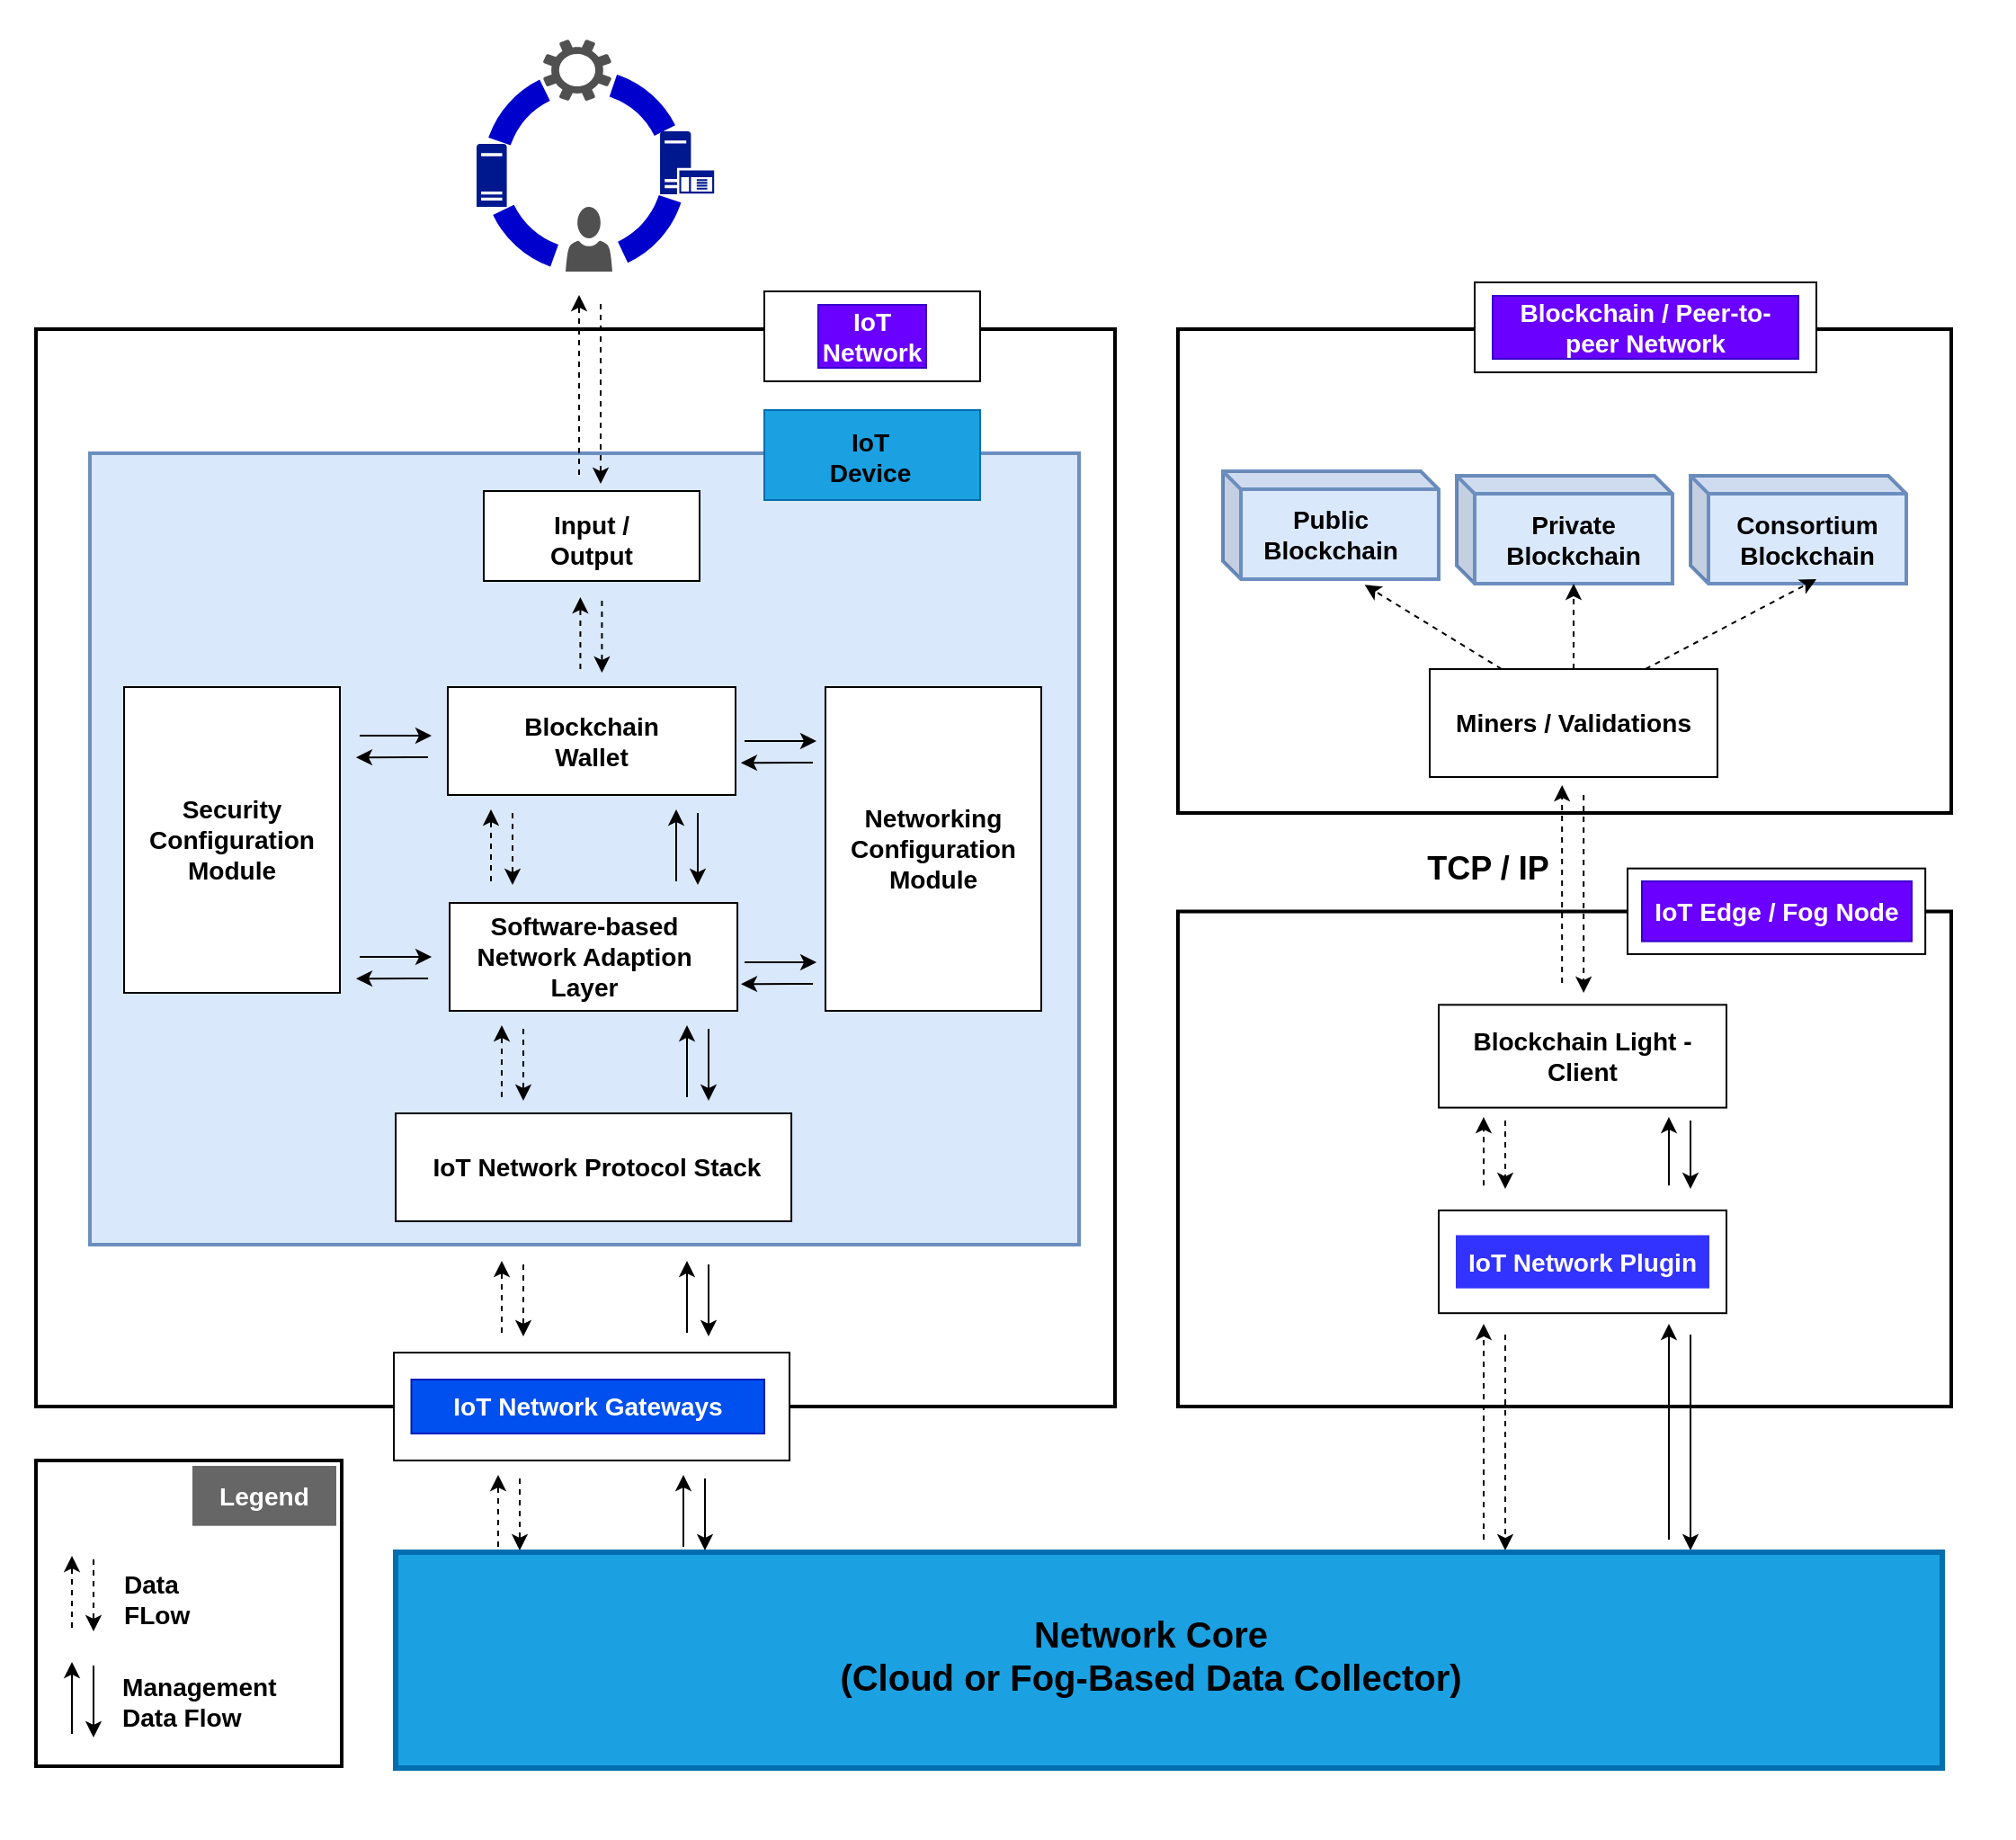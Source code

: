 <mxfile version="20.0.1" type="github">
  <diagram id="4VYpVU3-4gpPbceVQIBC" name="Page-1">
    <mxGraphModel dx="4755" dy="3535" grid="1" gridSize="10" guides="1" tooltips="1" connect="1" arrows="1" fold="1" page="1" pageScale="1" pageWidth="850" pageHeight="1100" math="0" shadow="0">
      <root>
        <mxCell id="0" />
        <mxCell id="1" parent="0" />
        <mxCell id="O3NUb-dqWyeAakTH3w4m-307" value="" style="group;fontColor=none;noLabel=1;" vertex="1" connectable="0" parent="1">
          <mxGeometry x="30" y="-360" width="1100" height="1000" as="geometry" />
        </mxCell>
        <mxCell id="O3NUb-dqWyeAakTH3w4m-309" value="" style="rounded=0;whiteSpace=wrap;html=1;labelBorderColor=none;strokeColor=none;strokeWidth=2;fillColor=default;fontColor=default;" vertex="1" parent="O3NUb-dqWyeAakTH3w4m-307">
          <mxGeometry x="-20" y="-22" width="1120" height="1022" as="geometry" />
        </mxCell>
        <mxCell id="O3NUb-dqWyeAakTH3w4m-151" value="" style="rounded=0;whiteSpace=wrap;html=1;labelBorderColor=none;strokeColor=#000000;strokeWidth=2;fillColor=default;" vertex="1" parent="O3NUb-dqWyeAakTH3w4m-307">
          <mxGeometry x="635" y="161" width="430" height="269" as="geometry" />
        </mxCell>
        <mxCell id="O3NUb-dqWyeAakTH3w4m-177" value="" style="group;fontColor=#0000FF;" vertex="1" connectable="0" parent="O3NUb-dqWyeAakTH3w4m-307">
          <mxGeometry x="635" y="460" width="430" height="380" as="geometry" />
        </mxCell>
        <mxCell id="O3NUb-dqWyeAakTH3w4m-178" value="" style="rounded=0;whiteSpace=wrap;html=1;labelBorderColor=none;strokeColor=#000000;strokeWidth=2;fillColor=default;" vertex="1" parent="O3NUb-dqWyeAakTH3w4m-177">
          <mxGeometry y="24.762" width="430" height="275.238" as="geometry" />
        </mxCell>
        <mxCell id="O3NUb-dqWyeAakTH3w4m-180" value="" style="rounded=0;whiteSpace=wrap;html=1;fillColor=default;strokeColor=#000000;fontColor=#ffffff;" vertex="1" parent="O3NUb-dqWyeAakTH3w4m-177">
          <mxGeometry x="250" y="0.838" width="165.58" height="47.619" as="geometry" />
        </mxCell>
        <mxCell id="O3NUb-dqWyeAakTH3w4m-181" value="&lt;h3&gt;IoT Edge / Fog Node&lt;/h3&gt;" style="text;html=1;strokeColor=#3700CC;fillColor=#6a00ff;align=center;verticalAlign=middle;whiteSpace=wrap;rounded=0;fontColor=#ffffff;" vertex="1" parent="O3NUb-dqWyeAakTH3w4m-177">
          <mxGeometry x="258" y="7.981" width="150" height="33.333" as="geometry" />
        </mxCell>
        <mxCell id="O3NUb-dqWyeAakTH3w4m-195" value="" style="group" vertex="1" connectable="0" parent="O3NUb-dqWyeAakTH3w4m-177">
          <mxGeometry x="145" y="76.667" width="160" height="57.143" as="geometry" />
        </mxCell>
        <mxCell id="O3NUb-dqWyeAakTH3w4m-196" value="" style="rounded=0;whiteSpace=wrap;html=1;" vertex="1" parent="O3NUb-dqWyeAakTH3w4m-195">
          <mxGeometry width="160" height="57.143" as="geometry" />
        </mxCell>
        <mxCell id="O3NUb-dqWyeAakTH3w4m-197" value="&lt;h3&gt;Blockchain Light - Client&lt;/h3&gt;" style="text;html=1;strokeColor=none;fillColor=none;align=center;verticalAlign=middle;whiteSpace=wrap;rounded=0;" vertex="1" parent="O3NUb-dqWyeAakTH3w4m-195">
          <mxGeometry x="10" y="14.286" width="140" height="28.571" as="geometry" />
        </mxCell>
        <mxCell id="O3NUb-dqWyeAakTH3w4m-204" value="" style="group" vertex="1" connectable="0" parent="O3NUb-dqWyeAakTH3w4m-177">
          <mxGeometry x="170" y="140.952" width="115" height="38.095" as="geometry" />
        </mxCell>
        <mxCell id="O3NUb-dqWyeAakTH3w4m-205" value="" style="group;rotation=90;" vertex="1" connectable="0" parent="O3NUb-dqWyeAakTH3w4m-204">
          <mxGeometry x="89" y="13.333" width="40" height="11.429" as="geometry" />
        </mxCell>
        <mxCell id="O3NUb-dqWyeAakTH3w4m-206" value="" style="endArrow=classic;html=1;rounded=0;" edge="1" parent="O3NUb-dqWyeAakTH3w4m-205">
          <mxGeometry width="50" height="50" relative="1" as="geometry">
            <mxPoint x="26" y="-13.333" as="sourcePoint" />
            <mxPoint x="26" y="24.762" as="targetPoint" />
          </mxGeometry>
        </mxCell>
        <mxCell id="O3NUb-dqWyeAakTH3w4m-207" value="" style="endArrow=classic;html=1;rounded=0;entryX=0.833;entryY=0.188;entryDx=0;entryDy=0;entryPerimeter=0;" edge="1" parent="O3NUb-dqWyeAakTH3w4m-205">
          <mxGeometry width="50" height="50" relative="1" as="geometry">
            <mxPoint x="14" y="22.857" as="sourcePoint" />
            <mxPoint x="14" y="-15.238" as="targetPoint" />
            <Array as="points">
              <mxPoint x="14" y="13.333" />
            </Array>
          </mxGeometry>
        </mxCell>
        <mxCell id="O3NUb-dqWyeAakTH3w4m-208" value="" style="endArrow=classic;html=1;rounded=0;dashed=1;" edge="1" parent="O3NUb-dqWyeAakTH3w4m-204">
          <mxGeometry width="50" height="50" relative="1" as="geometry">
            <mxPoint x="12.0" as="sourcePoint" />
            <mxPoint x="12.0" y="38.095" as="targetPoint" />
          </mxGeometry>
        </mxCell>
        <mxCell id="O3NUb-dqWyeAakTH3w4m-209" value="" style="endArrow=classic;html=1;rounded=0;entryX=0.833;entryY=0.188;entryDx=0;entryDy=0;entryPerimeter=0;dashed=1;" edge="1" parent="O3NUb-dqWyeAakTH3w4m-204">
          <mxGeometry width="50" height="50" relative="1" as="geometry">
            <mxPoint x="5.684e-14" y="36.19" as="sourcePoint" />
            <mxPoint x="5.684e-14" y="-1.905" as="targetPoint" />
            <Array as="points">
              <mxPoint y="26.667" />
            </Array>
          </mxGeometry>
        </mxCell>
        <mxCell id="O3NUb-dqWyeAakTH3w4m-189" value="" style="group;fillColor=default;" vertex="1" connectable="0" parent="O3NUb-dqWyeAakTH3w4m-177">
          <mxGeometry x="145" y="190.952" width="160" height="57.143" as="geometry" />
        </mxCell>
        <mxCell id="O3NUb-dqWyeAakTH3w4m-190" value="" style="rounded=0;whiteSpace=wrap;html=1;" vertex="1" parent="O3NUb-dqWyeAakTH3w4m-189">
          <mxGeometry width="160" height="57.143" as="geometry" />
        </mxCell>
        <mxCell id="O3NUb-dqWyeAakTH3w4m-191" value="&lt;h3&gt;&lt;font color=&quot;#ffffff&quot;&gt;IoT Network Plugin&lt;/font&gt;&lt;/h3&gt;" style="text;html=1;strokeColor=#3333FF;fillColor=#3333FF;align=center;verticalAlign=middle;whiteSpace=wrap;rounded=0;" vertex="1" parent="O3NUb-dqWyeAakTH3w4m-189">
          <mxGeometry x="10" y="14.286" width="140" height="28.571" as="geometry" />
        </mxCell>
        <mxCell id="O3NUb-dqWyeAakTH3w4m-233" value="" style="group" vertex="1" connectable="0" parent="O3NUb-dqWyeAakTH3w4m-177">
          <mxGeometry x="170" y="260" width="115" height="120" as="geometry" />
        </mxCell>
        <mxCell id="O3NUb-dqWyeAakTH3w4m-234" value="" style="group;rotation=90;" vertex="1" connectable="0" parent="O3NUb-dqWyeAakTH3w4m-233">
          <mxGeometry x="89" y="42" width="40" height="36" as="geometry" />
        </mxCell>
        <mxCell id="O3NUb-dqWyeAakTH3w4m-235" value="" style="endArrow=classic;html=1;rounded=0;" edge="1" parent="O3NUb-dqWyeAakTH3w4m-234">
          <mxGeometry width="50" height="50" relative="1" as="geometry">
            <mxPoint x="26" y="-42" as="sourcePoint" />
            <mxPoint x="26" y="78" as="targetPoint" />
          </mxGeometry>
        </mxCell>
        <mxCell id="O3NUb-dqWyeAakTH3w4m-236" value="" style="endArrow=classic;html=1;rounded=0;entryX=0.833;entryY=0.188;entryDx=0;entryDy=0;entryPerimeter=0;" edge="1" parent="O3NUb-dqWyeAakTH3w4m-234">
          <mxGeometry width="50" height="50" relative="1" as="geometry">
            <mxPoint x="14" y="72" as="sourcePoint" />
            <mxPoint x="14" y="-48" as="targetPoint" />
            <Array as="points">
              <mxPoint x="14" y="42" />
            </Array>
          </mxGeometry>
        </mxCell>
        <mxCell id="O3NUb-dqWyeAakTH3w4m-237" value="" style="endArrow=classic;html=1;rounded=0;dashed=1;" edge="1" parent="O3NUb-dqWyeAakTH3w4m-233">
          <mxGeometry width="50" height="50" relative="1" as="geometry">
            <mxPoint x="12.0" as="sourcePoint" />
            <mxPoint x="12.0" y="120" as="targetPoint" />
          </mxGeometry>
        </mxCell>
        <mxCell id="O3NUb-dqWyeAakTH3w4m-238" value="" style="endArrow=classic;html=1;rounded=0;entryX=0.833;entryY=0.188;entryDx=0;entryDy=0;entryPerimeter=0;dashed=1;" edge="1" parent="O3NUb-dqWyeAakTH3w4m-233">
          <mxGeometry width="50" height="50" relative="1" as="geometry">
            <mxPoint x="5.684e-14" y="114" as="sourcePoint" />
            <mxPoint x="5.684e-14" y="-6" as="targetPoint" />
            <Array as="points">
              <mxPoint y="84" />
            </Array>
          </mxGeometry>
        </mxCell>
        <mxCell id="O3NUb-dqWyeAakTH3w4m-148" value="" style="rounded=0;whiteSpace=wrap;html=1;labelBorderColor=none;strokeColor=#000000;strokeWidth=2;fillColor=default;" vertex="1" parent="O3NUb-dqWyeAakTH3w4m-307">
          <mxGeometry y="161" width="600" height="599" as="geometry" />
        </mxCell>
        <mxCell id="O3NUb-dqWyeAakTH3w4m-149" value="" style="rounded=0;whiteSpace=wrap;html=1;labelBorderColor=none;strokeColor=#6c8ebf;strokeWidth=2;fillColor=#dae8fc;" vertex="1" parent="O3NUb-dqWyeAakTH3w4m-307">
          <mxGeometry x="30" y="230" width="550" height="440" as="geometry" />
        </mxCell>
        <mxCell id="O3NUb-dqWyeAakTH3w4m-62" value="" style="rounded=0;whiteSpace=wrap;html=1;fillColor=#1ba1e2;strokeColor=#006EAF;fontColor=#ffffff;" vertex="1" parent="O3NUb-dqWyeAakTH3w4m-307">
          <mxGeometry x="405.0" y="206" width="120" height="50" as="geometry" />
        </mxCell>
        <mxCell id="O3NUb-dqWyeAakTH3w4m-60" value="" style="group" vertex="1" connectable="0" parent="O3NUb-dqWyeAakTH3w4m-307">
          <mxGeometry x="49" y="251" width="510" height="406" as="geometry" />
        </mxCell>
        <mxCell id="O3NUb-dqWyeAakTH3w4m-7" value="" style="group" vertex="1" connectable="0" parent="O3NUb-dqWyeAakTH3w4m-60">
          <mxGeometry x="180" y="109" width="160" height="60" as="geometry" />
        </mxCell>
        <mxCell id="O3NUb-dqWyeAakTH3w4m-4" value="" style="rounded=0;whiteSpace=wrap;html=1;" vertex="1" parent="O3NUb-dqWyeAakTH3w4m-7">
          <mxGeometry width="160" height="60" as="geometry" />
        </mxCell>
        <mxCell id="O3NUb-dqWyeAakTH3w4m-5" value="&lt;h3&gt;Blockchain Wallet&lt;/h3&gt;" style="text;html=1;strokeColor=none;fillColor=none;align=center;verticalAlign=middle;whiteSpace=wrap;rounded=0;" vertex="1" parent="O3NUb-dqWyeAakTH3w4m-7">
          <mxGeometry x="50" y="15" width="60" height="30" as="geometry" />
        </mxCell>
        <mxCell id="O3NUb-dqWyeAakTH3w4m-8" value="" style="group" vertex="1" connectable="0" parent="O3NUb-dqWyeAakTH3w4m-60">
          <mxGeometry x="181.04" y="229" width="160" height="60" as="geometry" />
        </mxCell>
        <mxCell id="O3NUb-dqWyeAakTH3w4m-9" value="" style="rounded=0;whiteSpace=wrap;html=1;" vertex="1" parent="O3NUb-dqWyeAakTH3w4m-8">
          <mxGeometry width="160" height="60" as="geometry" />
        </mxCell>
        <mxCell id="O3NUb-dqWyeAakTH3w4m-10" value="&lt;h3&gt;Software-based Network Adaption Layer&lt;/h3&gt;" style="text;html=1;strokeColor=none;fillColor=none;align=center;verticalAlign=middle;whiteSpace=wrap;rounded=0;" vertex="1" parent="O3NUb-dqWyeAakTH3w4m-8">
          <mxGeometry x="10" y="15" width="130" height="30" as="geometry" />
        </mxCell>
        <mxCell id="O3NUb-dqWyeAakTH3w4m-14" value="" style="group" vertex="1" connectable="0" parent="O3NUb-dqWyeAakTH3w4m-60">
          <mxGeometry x="131" y="136" width="40" height="12" as="geometry" />
        </mxCell>
        <mxCell id="O3NUb-dqWyeAakTH3w4m-12" value="" style="endArrow=classic;html=1;rounded=0;" edge="1" parent="O3NUb-dqWyeAakTH3w4m-14">
          <mxGeometry width="50" height="50" relative="1" as="geometry">
            <mxPoint as="sourcePoint" />
            <mxPoint x="40" as="targetPoint" />
          </mxGeometry>
        </mxCell>
        <mxCell id="O3NUb-dqWyeAakTH3w4m-13" value="" style="endArrow=classic;html=1;rounded=0;entryX=0.833;entryY=0.188;entryDx=0;entryDy=0;entryPerimeter=0;" edge="1" parent="O3NUb-dqWyeAakTH3w4m-14">
          <mxGeometry width="50" height="50" relative="1" as="geometry">
            <mxPoint x="38" y="12" as="sourcePoint" />
            <mxPoint x="-2.04" y="12.08" as="targetPoint" />
            <Array as="points">
              <mxPoint x="28" y="12" />
            </Array>
          </mxGeometry>
        </mxCell>
        <mxCell id="O3NUb-dqWyeAakTH3w4m-18" value="" style="group" vertex="1" connectable="0" parent="O3NUb-dqWyeAakTH3w4m-60">
          <mxGeometry x="131.04" y="259" width="40" height="12" as="geometry" />
        </mxCell>
        <mxCell id="O3NUb-dqWyeAakTH3w4m-19" value="" style="endArrow=classic;html=1;rounded=0;" edge="1" parent="O3NUb-dqWyeAakTH3w4m-18">
          <mxGeometry width="50" height="50" relative="1" as="geometry">
            <mxPoint as="sourcePoint" />
            <mxPoint x="40" as="targetPoint" />
          </mxGeometry>
        </mxCell>
        <mxCell id="O3NUb-dqWyeAakTH3w4m-20" value="" style="endArrow=classic;html=1;rounded=0;entryX=0.833;entryY=0.188;entryDx=0;entryDy=0;entryPerimeter=0;" edge="1" parent="O3NUb-dqWyeAakTH3w4m-18">
          <mxGeometry width="50" height="50" relative="1" as="geometry">
            <mxPoint x="38" y="12" as="sourcePoint" />
            <mxPoint x="-2.04" y="12.08" as="targetPoint" />
            <Array as="points">
              <mxPoint x="28" y="12" />
            </Array>
          </mxGeometry>
        </mxCell>
        <mxCell id="O3NUb-dqWyeAakTH3w4m-21" value="" style="group" vertex="1" connectable="0" parent="O3NUb-dqWyeAakTH3w4m-60">
          <mxGeometry y="109" width="120" height="170" as="geometry" />
        </mxCell>
        <mxCell id="O3NUb-dqWyeAakTH3w4m-1" value="" style="rounded=0;whiteSpace=wrap;html=1;" vertex="1" parent="O3NUb-dqWyeAakTH3w4m-21">
          <mxGeometry width="120" height="170" as="geometry" />
        </mxCell>
        <mxCell id="O3NUb-dqWyeAakTH3w4m-3" value="&lt;h3&gt;Security Configuration Module&lt;/h3&gt;" style="text;html=1;strokeColor=none;fillColor=none;align=center;verticalAlign=middle;whiteSpace=wrap;rounded=0;" vertex="1" parent="O3NUb-dqWyeAakTH3w4m-21">
          <mxGeometry x="30" y="69.062" width="60" height="31.875" as="geometry" />
        </mxCell>
        <mxCell id="O3NUb-dqWyeAakTH3w4m-22" value="" style="group" vertex="1" connectable="0" parent="O3NUb-dqWyeAakTH3w4m-60">
          <mxGeometry x="390" y="109" width="120" height="180" as="geometry" />
        </mxCell>
        <mxCell id="O3NUb-dqWyeAakTH3w4m-23" value="" style="rounded=0;whiteSpace=wrap;html=1;" vertex="1" parent="O3NUb-dqWyeAakTH3w4m-22">
          <mxGeometry width="120" height="180" as="geometry" />
        </mxCell>
        <mxCell id="O3NUb-dqWyeAakTH3w4m-24" value="&lt;h3&gt;Networking Configuration Module&lt;/h3&gt;" style="text;html=1;strokeColor=none;fillColor=none;align=center;verticalAlign=middle;whiteSpace=wrap;rounded=0;" vertex="1" parent="O3NUb-dqWyeAakTH3w4m-22">
          <mxGeometry x="30" y="73.125" width="60" height="33.75" as="geometry" />
        </mxCell>
        <mxCell id="O3NUb-dqWyeAakTH3w4m-25" value="" style="group" vertex="1" connectable="0" parent="O3NUb-dqWyeAakTH3w4m-60">
          <mxGeometry x="345" y="139" width="40" height="12" as="geometry" />
        </mxCell>
        <mxCell id="O3NUb-dqWyeAakTH3w4m-26" value="" style="endArrow=classic;html=1;rounded=0;" edge="1" parent="O3NUb-dqWyeAakTH3w4m-25">
          <mxGeometry width="50" height="50" relative="1" as="geometry">
            <mxPoint as="sourcePoint" />
            <mxPoint x="40" as="targetPoint" />
          </mxGeometry>
        </mxCell>
        <mxCell id="O3NUb-dqWyeAakTH3w4m-27" value="" style="endArrow=classic;html=1;rounded=0;entryX=0.833;entryY=0.188;entryDx=0;entryDy=0;entryPerimeter=0;" edge="1" parent="O3NUb-dqWyeAakTH3w4m-25">
          <mxGeometry width="50" height="50" relative="1" as="geometry">
            <mxPoint x="38" y="12" as="sourcePoint" />
            <mxPoint x="-2.04" y="12.08" as="targetPoint" />
            <Array as="points">
              <mxPoint x="28" y="12" />
            </Array>
          </mxGeometry>
        </mxCell>
        <mxCell id="O3NUb-dqWyeAakTH3w4m-28" value="" style="group" vertex="1" connectable="0" parent="O3NUb-dqWyeAakTH3w4m-60">
          <mxGeometry x="345.04" y="262" width="40" height="12" as="geometry" />
        </mxCell>
        <mxCell id="O3NUb-dqWyeAakTH3w4m-29" value="" style="endArrow=classic;html=1;rounded=0;" edge="1" parent="O3NUb-dqWyeAakTH3w4m-28">
          <mxGeometry width="50" height="50" relative="1" as="geometry">
            <mxPoint as="sourcePoint" />
            <mxPoint x="40" as="targetPoint" />
          </mxGeometry>
        </mxCell>
        <mxCell id="O3NUb-dqWyeAakTH3w4m-30" value="" style="endArrow=classic;html=1;rounded=0;entryX=0.833;entryY=0.188;entryDx=0;entryDy=0;entryPerimeter=0;" edge="1" parent="O3NUb-dqWyeAakTH3w4m-28">
          <mxGeometry width="50" height="50" relative="1" as="geometry">
            <mxPoint x="38" y="12" as="sourcePoint" />
            <mxPoint x="-2.04" y="12.08" as="targetPoint" />
            <Array as="points">
              <mxPoint x="28" y="12" />
            </Array>
          </mxGeometry>
        </mxCell>
        <mxCell id="O3NUb-dqWyeAakTH3w4m-36" value="" style="group" vertex="1" connectable="0" parent="O3NUb-dqWyeAakTH3w4m-60">
          <mxGeometry x="151.04" y="346" width="220" height="60" as="geometry" />
        </mxCell>
        <mxCell id="O3NUb-dqWyeAakTH3w4m-37" value="" style="rounded=0;whiteSpace=wrap;html=1;" vertex="1" parent="O3NUb-dqWyeAakTH3w4m-36">
          <mxGeometry width="220" height="60" as="geometry" />
        </mxCell>
        <mxCell id="O3NUb-dqWyeAakTH3w4m-38" value="&lt;h3&gt;IoT Network Protocol Stack&lt;/h3&gt;" style="text;html=1;strokeColor=none;fillColor=none;align=center;verticalAlign=middle;whiteSpace=wrap;rounded=0;" vertex="1" parent="O3NUb-dqWyeAakTH3w4m-36">
          <mxGeometry x="13.75" y="15" width="196.25" height="30" as="geometry" />
        </mxCell>
        <mxCell id="O3NUb-dqWyeAakTH3w4m-39" value="" style="group;rotation=90;" vertex="1" connectable="0" parent="O3NUb-dqWyeAakTH3w4m-60">
          <mxGeometry x="293.0" y="193" width="40" height="12" as="geometry" />
        </mxCell>
        <mxCell id="O3NUb-dqWyeAakTH3w4m-40" value="" style="endArrow=classic;html=1;rounded=0;" edge="1" parent="O3NUb-dqWyeAakTH3w4m-39">
          <mxGeometry width="50" height="50" relative="1" as="geometry">
            <mxPoint x="26" y="-14" as="sourcePoint" />
            <mxPoint x="26" y="26" as="targetPoint" />
          </mxGeometry>
        </mxCell>
        <mxCell id="O3NUb-dqWyeAakTH3w4m-41" value="" style="endArrow=classic;html=1;rounded=0;entryX=0.833;entryY=0.188;entryDx=0;entryDy=0;entryPerimeter=0;" edge="1" parent="O3NUb-dqWyeAakTH3w4m-39">
          <mxGeometry width="50" height="50" relative="1" as="geometry">
            <mxPoint x="14" y="24" as="sourcePoint" />
            <mxPoint x="14" y="-16" as="targetPoint" />
            <Array as="points">
              <mxPoint x="14" y="14" />
            </Array>
          </mxGeometry>
        </mxCell>
        <mxCell id="O3NUb-dqWyeAakTH3w4m-43" value="" style="endArrow=classic;html=1;rounded=0;dashed=1;" edge="1" parent="O3NUb-dqWyeAakTH3w4m-60">
          <mxGeometry width="50" height="50" relative="1" as="geometry">
            <mxPoint x="216.0" y="179" as="sourcePoint" />
            <mxPoint x="216.0" y="219" as="targetPoint" />
          </mxGeometry>
        </mxCell>
        <mxCell id="O3NUb-dqWyeAakTH3w4m-44" value="" style="endArrow=classic;html=1;rounded=0;entryX=0.833;entryY=0.188;entryDx=0;entryDy=0;entryPerimeter=0;dashed=1;" edge="1" parent="O3NUb-dqWyeAakTH3w4m-60">
          <mxGeometry width="50" height="50" relative="1" as="geometry">
            <mxPoint x="204.0" y="217" as="sourcePoint" />
            <mxPoint x="204.0" y="177" as="targetPoint" />
            <Array as="points">
              <mxPoint x="204.0" y="207" />
            </Array>
          </mxGeometry>
        </mxCell>
        <mxCell id="O3NUb-dqWyeAakTH3w4m-49" value="" style="group;rotation=90;" vertex="1" connectable="0" parent="O3NUb-dqWyeAakTH3w4m-60">
          <mxGeometry x="299.0" y="313" width="40" height="12" as="geometry" />
        </mxCell>
        <mxCell id="O3NUb-dqWyeAakTH3w4m-50" value="" style="endArrow=classic;html=1;rounded=0;" edge="1" parent="O3NUb-dqWyeAakTH3w4m-49">
          <mxGeometry width="50" height="50" relative="1" as="geometry">
            <mxPoint x="26" y="-14" as="sourcePoint" />
            <mxPoint x="26" y="26" as="targetPoint" />
          </mxGeometry>
        </mxCell>
        <mxCell id="O3NUb-dqWyeAakTH3w4m-51" value="" style="endArrow=classic;html=1;rounded=0;entryX=0.833;entryY=0.188;entryDx=0;entryDy=0;entryPerimeter=0;" edge="1" parent="O3NUb-dqWyeAakTH3w4m-49">
          <mxGeometry width="50" height="50" relative="1" as="geometry">
            <mxPoint x="14" y="24" as="sourcePoint" />
            <mxPoint x="14" y="-16" as="targetPoint" />
            <Array as="points">
              <mxPoint x="14" y="14" />
            </Array>
          </mxGeometry>
        </mxCell>
        <mxCell id="O3NUb-dqWyeAakTH3w4m-52" value="" style="endArrow=classic;html=1;rounded=0;dashed=1;" edge="1" parent="O3NUb-dqWyeAakTH3w4m-60">
          <mxGeometry width="50" height="50" relative="1" as="geometry">
            <mxPoint x="222" y="299" as="sourcePoint" />
            <mxPoint x="222" y="339" as="targetPoint" />
          </mxGeometry>
        </mxCell>
        <mxCell id="O3NUb-dqWyeAakTH3w4m-53" value="" style="endArrow=classic;html=1;rounded=0;entryX=0.833;entryY=0.188;entryDx=0;entryDy=0;entryPerimeter=0;dashed=1;" edge="1" parent="O3NUb-dqWyeAakTH3w4m-60">
          <mxGeometry width="50" height="50" relative="1" as="geometry">
            <mxPoint x="210" y="337.0" as="sourcePoint" />
            <mxPoint x="210" y="297.0" as="targetPoint" />
            <Array as="points">
              <mxPoint x="210.0" y="327" />
            </Array>
          </mxGeometry>
        </mxCell>
        <mxCell id="O3NUb-dqWyeAakTH3w4m-57" value="" style="group" vertex="1" connectable="0" parent="O3NUb-dqWyeAakTH3w4m-60">
          <mxGeometry x="200" width="120" height="50" as="geometry" />
        </mxCell>
        <mxCell id="O3NUb-dqWyeAakTH3w4m-32" value="" style="rounded=0;whiteSpace=wrap;html=1;" vertex="1" parent="O3NUb-dqWyeAakTH3w4m-57">
          <mxGeometry width="120" height="50" as="geometry" />
        </mxCell>
        <mxCell id="O3NUb-dqWyeAakTH3w4m-35" value="&lt;h3&gt;Input / Output&lt;/h3&gt;" style="text;html=1;strokeColor=none;fillColor=none;align=center;verticalAlign=middle;whiteSpace=wrap;rounded=0;" vertex="1" parent="O3NUb-dqWyeAakTH3w4m-57">
          <mxGeometry x="30" y="9" width="60" height="35" as="geometry" />
        </mxCell>
        <mxCell id="O3NUb-dqWyeAakTH3w4m-58" value="" style="group" vertex="1" connectable="0" parent="O3NUb-dqWyeAakTH3w4m-60">
          <mxGeometry x="253.71" y="61" width="12.0" height="40" as="geometry" />
        </mxCell>
        <mxCell id="O3NUb-dqWyeAakTH3w4m-55" value="" style="endArrow=classic;html=1;rounded=0;dashed=1;" edge="1" parent="O3NUb-dqWyeAakTH3w4m-58">
          <mxGeometry width="50" height="50" relative="1" as="geometry">
            <mxPoint x="12.0" as="sourcePoint" />
            <mxPoint x="12.0" y="40" as="targetPoint" />
          </mxGeometry>
        </mxCell>
        <mxCell id="O3NUb-dqWyeAakTH3w4m-56" value="" style="endArrow=classic;html=1;rounded=0;entryX=0.833;entryY=0.188;entryDx=0;entryDy=0;entryPerimeter=0;dashed=1;" edge="1" parent="O3NUb-dqWyeAakTH3w4m-58">
          <mxGeometry width="50" height="50" relative="1" as="geometry">
            <mxPoint x="5.684e-14" y="38" as="sourcePoint" />
            <mxPoint x="5.684e-14" y="-2" as="targetPoint" />
            <Array as="points">
              <mxPoint y="28" />
            </Array>
          </mxGeometry>
        </mxCell>
        <mxCell id="O3NUb-dqWyeAakTH3w4m-63" value="&lt;h3&gt;IoT Device&lt;/h3&gt;" style="text;html=1;strokeColor=none;fillColor=none;align=center;verticalAlign=middle;whiteSpace=wrap;rounded=0;" vertex="1" parent="O3NUb-dqWyeAakTH3w4m-307">
          <mxGeometry x="434.04" y="214" width="60" height="35" as="geometry" />
        </mxCell>
        <mxCell id="O3NUb-dqWyeAakTH3w4m-122" value="" style="group" vertex="1" connectable="0" parent="O3NUb-dqWyeAakTH3w4m-307">
          <mxGeometry x="240.914" width="136.186" height="137.086" as="geometry" />
        </mxCell>
        <mxCell id="O3NUb-dqWyeAakTH3w4m-119" value="" style="strokeWidth=13;html=1;shape=mxgraph.flowchart.start_2;whiteSpace=wrap;fillColor=#FFFFFF;strokeColor=#0000CC;labelBorderColor=none;dashed=1;rotation=20;" vertex="1" parent="O3NUb-dqWyeAakTH3w4m-122">
          <mxGeometry x="14.086" y="23" width="100" height="100" as="geometry" />
        </mxCell>
        <mxCell id="O3NUb-dqWyeAakTH3w4m-116" value="" style="sketch=0;pointerEvents=1;shadow=0;dashed=0;html=1;strokeColor=none;labelPosition=center;verticalLabelPosition=bottom;verticalAlign=top;align=center;fillColor=#505050;shape=mxgraph.mscae.intune.account_portal" vertex="1" parent="O3NUb-dqWyeAakTH3w4m-122">
          <mxGeometry x="53.586" y="93" width="26" height="36" as="geometry" />
        </mxCell>
        <mxCell id="O3NUb-dqWyeAakTH3w4m-117" value="" style="sketch=0;aspect=fixed;pointerEvents=1;shadow=0;dashed=0;html=1;strokeColor=none;labelPosition=center;verticalLabelPosition=bottom;verticalAlign=top;align=center;fillColor=#00188D;shape=mxgraph.mscae.enterprise.server_generic" vertex="1" parent="O3NUb-dqWyeAakTH3w4m-122">
          <mxGeometry x="4.086" y="58" width="16.8" height="35" as="geometry" />
        </mxCell>
        <mxCell id="O3NUb-dqWyeAakTH3w4m-118" value="" style="sketch=0;pointerEvents=1;shadow=0;dashed=0;html=1;strokeColor=none;labelPosition=center;verticalLabelPosition=bottom;verticalAlign=top;align=center;fillColor=#505050;shape=mxgraph.mscae.enterprise.settings" vertex="1" parent="O3NUb-dqWyeAakTH3w4m-122">
          <mxGeometry x="41.086" width="38" height="34" as="geometry" />
        </mxCell>
        <mxCell id="O3NUb-dqWyeAakTH3w4m-120" value="" style="sketch=0;aspect=fixed;pointerEvents=1;shadow=0;dashed=0;html=1;strokeColor=none;labelPosition=center;verticalLabelPosition=bottom;verticalAlign=top;align=center;fillColor=#00188D;shape=mxgraph.mscae.enterprise.application_server;labelBorderColor=none;" vertex="1" parent="O3NUb-dqWyeAakTH3w4m-122">
          <mxGeometry x="106.086" y="51" width="30.1" height="35" as="geometry" />
        </mxCell>
        <mxCell id="O3NUb-dqWyeAakTH3w4m-123" value="" style="group" vertex="1" connectable="0" parent="O3NUb-dqWyeAakTH3w4m-307">
          <mxGeometry x="302" y="147" width="12" height="100" as="geometry" />
        </mxCell>
        <mxCell id="O3NUb-dqWyeAakTH3w4m-124" value="" style="endArrow=classic;html=1;rounded=0;dashed=1;" edge="1" parent="O3NUb-dqWyeAakTH3w4m-123">
          <mxGeometry width="50" height="50" relative="1" as="geometry">
            <mxPoint x="12" as="sourcePoint" />
            <mxPoint x="12" y="100" as="targetPoint" />
          </mxGeometry>
        </mxCell>
        <mxCell id="O3NUb-dqWyeAakTH3w4m-125" value="" style="endArrow=classic;html=1;rounded=0;entryX=0.833;entryY=0.188;entryDx=0;entryDy=0;entryPerimeter=0;dashed=1;" edge="1" parent="O3NUb-dqWyeAakTH3w4m-123">
          <mxGeometry width="50" height="50" relative="1" as="geometry">
            <mxPoint x="5.684e-14" y="95.0" as="sourcePoint" />
            <mxPoint x="5.684e-14" y="-5.0" as="targetPoint" />
            <Array as="points">
              <mxPoint y="70.0" />
            </Array>
          </mxGeometry>
        </mxCell>
        <mxCell id="O3NUb-dqWyeAakTH3w4m-126" value="" style="rounded=0;whiteSpace=wrap;html=1;" vertex="1" parent="O3NUb-dqWyeAakTH3w4m-307">
          <mxGeometry x="199.01" y="730" width="220" height="60" as="geometry" />
        </mxCell>
        <mxCell id="O3NUb-dqWyeAakTH3w4m-127" value="&lt;h3&gt;IoT Network Gateways&lt;/h3&gt;" style="text;html=1;strokeColor=#001DBC;fillColor=#0050ef;align=center;verticalAlign=middle;whiteSpace=wrap;rounded=0;fontColor=#ffffff;" vertex="1" parent="O3NUb-dqWyeAakTH3w4m-307">
          <mxGeometry x="208.75" y="745" width="196.25" height="30" as="geometry" />
        </mxCell>
        <mxCell id="O3NUb-dqWyeAakTH3w4m-143" value="" style="group" vertex="1" connectable="0" parent="O3NUb-dqWyeAakTH3w4m-307">
          <mxGeometry x="405.0" y="140" width="120.0" height="50" as="geometry" />
        </mxCell>
        <mxCell id="O3NUb-dqWyeAakTH3w4m-113" value="" style="rounded=0;whiteSpace=wrap;html=1;fillColor=default;strokeColor=#000000;fontColor=#ffffff;" vertex="1" parent="O3NUb-dqWyeAakTH3w4m-143">
          <mxGeometry width="120" height="50" as="geometry" />
        </mxCell>
        <mxCell id="O3NUb-dqWyeAakTH3w4m-114" value="&lt;h3&gt;IoT Network&lt;/h3&gt;" style="text;html=1;strokeColor=#3700CC;fillColor=#6a00ff;align=center;verticalAlign=middle;whiteSpace=wrap;rounded=0;fontColor=#ffffff;" vertex="1" parent="O3NUb-dqWyeAakTH3w4m-143">
          <mxGeometry x="30" y="7.5" width="60" height="35" as="geometry" />
        </mxCell>
        <mxCell id="O3NUb-dqWyeAakTH3w4m-172" value="" style="group" vertex="1" connectable="0" parent="O3NUb-dqWyeAakTH3w4m-307">
          <mxGeometry x="848.58" y="420" width="12" height="110" as="geometry" />
        </mxCell>
        <mxCell id="O3NUb-dqWyeAakTH3w4m-173" value="" style="endArrow=classic;html=1;rounded=0;dashed=1;" edge="1" parent="O3NUb-dqWyeAakTH3w4m-172">
          <mxGeometry width="50" height="50" relative="1" as="geometry">
            <mxPoint x="12" as="sourcePoint" />
            <mxPoint x="12" y="110.0" as="targetPoint" />
          </mxGeometry>
        </mxCell>
        <mxCell id="O3NUb-dqWyeAakTH3w4m-174" value="" style="endArrow=classic;html=1;rounded=0;entryX=0.833;entryY=0.188;entryDx=0;entryDy=0;entryPerimeter=0;dashed=1;" edge="1" parent="O3NUb-dqWyeAakTH3w4m-172">
          <mxGeometry width="50" height="50" relative="1" as="geometry">
            <mxPoint x="5.684e-14" y="104.5" as="sourcePoint" />
            <mxPoint x="5.684e-14" y="-5.5" as="targetPoint" />
            <Array as="points">
              <mxPoint y="77.0" />
              <mxPoint y="11" />
            </Array>
          </mxGeometry>
        </mxCell>
        <mxCell id="O3NUb-dqWyeAakTH3w4m-175" value="TCP / IP" style="text;html=1;strokeColor=none;fillColor=none;align=center;verticalAlign=middle;whiteSpace=wrap;rounded=0;labelBorderColor=none;strokeWidth=4;fontSize=18;fontStyle=1" vertex="1" parent="O3NUb-dqWyeAakTH3w4m-307">
          <mxGeometry x="770" y="445.5" width="75" height="30" as="geometry" />
        </mxCell>
        <mxCell id="O3NUb-dqWyeAakTH3w4m-144" value="" style="group" vertex="1" connectable="0" parent="O3NUb-dqWyeAakTH3w4m-307">
          <mxGeometry x="800" y="135" width="190" height="50" as="geometry" />
        </mxCell>
        <mxCell id="O3NUb-dqWyeAakTH3w4m-145" value="" style="rounded=0;whiteSpace=wrap;html=1;fillColor=default;strokeColor=#000000;fontColor=#ffffff;" vertex="1" parent="O3NUb-dqWyeAakTH3w4m-144">
          <mxGeometry width="190.0" height="50" as="geometry" />
        </mxCell>
        <mxCell id="O3NUb-dqWyeAakTH3w4m-146" value="&lt;h3&gt;Blockchain / Peer-to-peer Network&lt;/h3&gt;" style="text;html=1;strokeColor=#3700CC;fillColor=#6a00ff;align=center;verticalAlign=middle;whiteSpace=wrap;rounded=0;fontColor=#ffffff;" vertex="1" parent="O3NUb-dqWyeAakTH3w4m-144">
          <mxGeometry x="10" y="7.5" width="170" height="35" as="geometry" />
        </mxCell>
        <mxCell id="O3NUb-dqWyeAakTH3w4m-157" value="" style="group" vertex="1" connectable="0" parent="O3NUb-dqWyeAakTH3w4m-307">
          <mxGeometry x="660" y="240" width="120" height="60" as="geometry" />
        </mxCell>
        <mxCell id="O3NUb-dqWyeAakTH3w4m-154" value="" style="shape=cube;whiteSpace=wrap;html=1;boundedLbl=1;backgroundOutline=1;darkOpacity=0.05;darkOpacity2=0.1;labelBorderColor=none;strokeColor=#6c8ebf;strokeWidth=2;fillColor=#dae8fc;size=10;" vertex="1" parent="O3NUb-dqWyeAakTH3w4m-157">
          <mxGeometry width="120" height="60" as="geometry" />
        </mxCell>
        <mxCell id="O3NUb-dqWyeAakTH3w4m-155" value="&lt;h3&gt;Public Blockchain&lt;/h3&gt;" style="text;html=1;strokeColor=none;fillColor=none;align=center;verticalAlign=middle;whiteSpace=wrap;rounded=0;" vertex="1" parent="O3NUb-dqWyeAakTH3w4m-157">
          <mxGeometry x="30" y="17.5" width="60" height="35" as="geometry" />
        </mxCell>
        <mxCell id="O3NUb-dqWyeAakTH3w4m-160" value="" style="shape=cube;whiteSpace=wrap;html=1;boundedLbl=1;backgroundOutline=1;darkOpacity=0.05;darkOpacity2=0.1;labelBorderColor=none;strokeColor=#6c8ebf;strokeWidth=2;fillColor=#dae8fc;size=10;" vertex="1" parent="O3NUb-dqWyeAakTH3w4m-307">
          <mxGeometry x="790" y="242.5" width="120" height="60" as="geometry" />
        </mxCell>
        <mxCell id="O3NUb-dqWyeAakTH3w4m-161" value="&lt;h3&gt;Private Blockchain&lt;/h3&gt;" style="text;html=1;strokeColor=none;fillColor=none;align=center;verticalAlign=middle;whiteSpace=wrap;rounded=0;" vertex="1" parent="O3NUb-dqWyeAakTH3w4m-307">
          <mxGeometry x="825" y="260" width="60" height="35" as="geometry" />
        </mxCell>
        <mxCell id="O3NUb-dqWyeAakTH3w4m-163" value="" style="shape=cube;whiteSpace=wrap;html=1;boundedLbl=1;backgroundOutline=1;darkOpacity=0.05;darkOpacity2=0.1;labelBorderColor=none;strokeColor=#6c8ebf;strokeWidth=2;fillColor=#dae8fc;size=10;" vertex="1" parent="O3NUb-dqWyeAakTH3w4m-307">
          <mxGeometry x="920" y="242.5" width="120" height="60" as="geometry" />
        </mxCell>
        <mxCell id="O3NUb-dqWyeAakTH3w4m-164" value="&lt;h3&gt;Consortium Blockchain&lt;/h3&gt;" style="text;html=1;strokeColor=none;fillColor=none;align=center;verticalAlign=middle;whiteSpace=wrap;rounded=0;" vertex="1" parent="O3NUb-dqWyeAakTH3w4m-307">
          <mxGeometry x="955" y="260" width="60" height="35" as="geometry" />
        </mxCell>
        <mxCell id="O3NUb-dqWyeAakTH3w4m-165" value="" style="group" vertex="1" connectable="0" parent="O3NUb-dqWyeAakTH3w4m-307">
          <mxGeometry x="775" y="350" width="160" height="60" as="geometry" />
        </mxCell>
        <mxCell id="O3NUb-dqWyeAakTH3w4m-166" value="" style="rounded=0;whiteSpace=wrap;html=1;" vertex="1" parent="O3NUb-dqWyeAakTH3w4m-165">
          <mxGeometry width="160" height="60" as="geometry" />
        </mxCell>
        <mxCell id="O3NUb-dqWyeAakTH3w4m-167" value="&lt;h3&gt;Miners / Validations&lt;/h3&gt;" style="text;html=1;strokeColor=none;fillColor=none;align=center;verticalAlign=middle;whiteSpace=wrap;rounded=0;" vertex="1" parent="O3NUb-dqWyeAakTH3w4m-165">
          <mxGeometry x="10" y="15" width="140" height="30" as="geometry" />
        </mxCell>
        <mxCell id="O3NUb-dqWyeAakTH3w4m-168" value="" style="endArrow=classic;html=1;rounded=0;dashed=1;exitX=0.25;exitY=0;exitDx=0;exitDy=0;entryX=0.657;entryY=1.053;entryDx=0;entryDy=0;entryPerimeter=0;" edge="1" parent="O3NUb-dqWyeAakTH3w4m-307" source="O3NUb-dqWyeAakTH3w4m-166" target="O3NUb-dqWyeAakTH3w4m-154">
          <mxGeometry width="50" height="50" relative="1" as="geometry">
            <mxPoint x="530" y="400" as="sourcePoint" />
            <mxPoint x="740" y="310" as="targetPoint" />
          </mxGeometry>
        </mxCell>
        <mxCell id="O3NUb-dqWyeAakTH3w4m-169" value="" style="edgeStyle=orthogonalEdgeStyle;rounded=0;orthogonalLoop=1;jettySize=auto;html=1;dashed=1;entryX=0;entryY=0;entryDx=65;entryDy=60;entryPerimeter=0;" edge="1" parent="O3NUb-dqWyeAakTH3w4m-307" source="O3NUb-dqWyeAakTH3w4m-166" target="O3NUb-dqWyeAakTH3w4m-160">
          <mxGeometry relative="1" as="geometry" />
        </mxCell>
        <mxCell id="O3NUb-dqWyeAakTH3w4m-171" value="" style="endArrow=classic;html=1;rounded=0;dashed=1;exitX=0.75;exitY=0;exitDx=0;exitDy=0;entryX=0.583;entryY=1.143;entryDx=0;entryDy=0;entryPerimeter=0;" edge="1" parent="O3NUb-dqWyeAakTH3w4m-307" source="O3NUb-dqWyeAakTH3w4m-166" target="O3NUb-dqWyeAakTH3w4m-164">
          <mxGeometry width="50" height="50" relative="1" as="geometry">
            <mxPoint x="825" y="380.0" as="sourcePoint" />
            <mxPoint x="970" y="310" as="targetPoint" />
          </mxGeometry>
        </mxCell>
        <mxCell id="O3NUb-dqWyeAakTH3w4m-211" value="" style="group;fillColor=#1ba1e2;strokeColor=#006EAF;container=0;fontColor=#ffffff;strokeWidth=3;" vertex="1" connectable="0" parent="O3NUb-dqWyeAakTH3w4m-307">
          <mxGeometry x="200" y="841" width="860" height="120" as="geometry" />
        </mxCell>
        <mxCell id="O3NUb-dqWyeAakTH3w4m-227" value="" style="group" vertex="1" connectable="0" parent="O3NUb-dqWyeAakTH3w4m-307">
          <mxGeometry x="259.0" y="681" width="115" height="40" as="geometry" />
        </mxCell>
        <mxCell id="O3NUb-dqWyeAakTH3w4m-228" value="" style="group;rotation=90;" vertex="1" connectable="0" parent="O3NUb-dqWyeAakTH3w4m-227">
          <mxGeometry x="89" y="14" width="40" height="12" as="geometry" />
        </mxCell>
        <mxCell id="O3NUb-dqWyeAakTH3w4m-229" value="" style="endArrow=classic;html=1;rounded=0;" edge="1" parent="O3NUb-dqWyeAakTH3w4m-228">
          <mxGeometry width="50" height="50" relative="1" as="geometry">
            <mxPoint x="26" y="-14" as="sourcePoint" />
            <mxPoint x="26" y="26" as="targetPoint" />
          </mxGeometry>
        </mxCell>
        <mxCell id="O3NUb-dqWyeAakTH3w4m-230" value="" style="endArrow=classic;html=1;rounded=0;entryX=0.833;entryY=0.188;entryDx=0;entryDy=0;entryPerimeter=0;" edge="1" parent="O3NUb-dqWyeAakTH3w4m-228">
          <mxGeometry width="50" height="50" relative="1" as="geometry">
            <mxPoint x="14" y="24" as="sourcePoint" />
            <mxPoint x="14" y="-16" as="targetPoint" />
            <Array as="points">
              <mxPoint x="14" y="14" />
            </Array>
          </mxGeometry>
        </mxCell>
        <mxCell id="O3NUb-dqWyeAakTH3w4m-231" value="" style="endArrow=classic;html=1;rounded=0;dashed=1;" edge="1" parent="O3NUb-dqWyeAakTH3w4m-227">
          <mxGeometry width="50" height="50" relative="1" as="geometry">
            <mxPoint x="12.0" as="sourcePoint" />
            <mxPoint x="12.0" y="40" as="targetPoint" />
          </mxGeometry>
        </mxCell>
        <mxCell id="O3NUb-dqWyeAakTH3w4m-232" value="" style="endArrow=classic;html=1;rounded=0;entryX=0.833;entryY=0.188;entryDx=0;entryDy=0;entryPerimeter=0;dashed=1;" edge="1" parent="O3NUb-dqWyeAakTH3w4m-227">
          <mxGeometry width="50" height="50" relative="1" as="geometry">
            <mxPoint x="5.684e-14" y="38" as="sourcePoint" />
            <mxPoint x="5.684e-14" y="-2" as="targetPoint" />
            <Array as="points">
              <mxPoint y="28" />
            </Array>
          </mxGeometry>
        </mxCell>
        <mxCell id="O3NUb-dqWyeAakTH3w4m-217" value="&lt;h3 style=&quot;font-size: 20px;&quot;&gt;Network Core&lt;br&gt;(Cloud or Fog-Based Data Collector)&lt;/h3&gt;" style="text;html=1;strokeColor=none;fillColor=none;align=center;verticalAlign=middle;whiteSpace=wrap;rounded=0;" vertex="1" parent="O3NUb-dqWyeAakTH3w4m-307">
          <mxGeometry x="395" y="884" width="449.53" height="28.57" as="geometry" />
        </mxCell>
        <mxCell id="O3NUb-dqWyeAakTH3w4m-240" value="" style="rounded=0;whiteSpace=wrap;html=1;labelBorderColor=none;strokeColor=#000000;strokeWidth=2;fillColor=default;" vertex="1" parent="O3NUb-dqWyeAakTH3w4m-307">
          <mxGeometry y="790" width="170" height="170" as="geometry" />
        </mxCell>
        <mxCell id="O3NUb-dqWyeAakTH3w4m-241" value="&lt;h3&gt;Legend&lt;/h3&gt;" style="text;html=1;strokeColor=none;fillColor=#666666;align=center;verticalAlign=middle;whiteSpace=wrap;rounded=0;fontColor=#ffffff;" vertex="1" parent="O3NUb-dqWyeAakTH3w4m-307">
          <mxGeometry x="87" y="793" width="80" height="33.33" as="geometry" />
        </mxCell>
        <mxCell id="O3NUb-dqWyeAakTH3w4m-254" value="" style="group" vertex="1" connectable="0" parent="O3NUb-dqWyeAakTH3w4m-307">
          <mxGeometry x="257.0" y="800" width="115" height="40" as="geometry" />
        </mxCell>
        <mxCell id="O3NUb-dqWyeAakTH3w4m-134" value="" style="group;rotation=90;" vertex="1" connectable="0" parent="O3NUb-dqWyeAakTH3w4m-254">
          <mxGeometry x="89" y="14" width="40" height="12" as="geometry" />
        </mxCell>
        <mxCell id="O3NUb-dqWyeAakTH3w4m-135" value="" style="endArrow=classic;html=1;rounded=0;" edge="1" parent="O3NUb-dqWyeAakTH3w4m-134">
          <mxGeometry width="50" height="50" relative="1" as="geometry">
            <mxPoint x="26" y="-14" as="sourcePoint" />
            <mxPoint x="26" y="26" as="targetPoint" />
          </mxGeometry>
        </mxCell>
        <mxCell id="O3NUb-dqWyeAakTH3w4m-136" value="" style="endArrow=classic;html=1;rounded=0;entryX=0.833;entryY=0.188;entryDx=0;entryDy=0;entryPerimeter=0;" edge="1" parent="O3NUb-dqWyeAakTH3w4m-134">
          <mxGeometry width="50" height="50" relative="1" as="geometry">
            <mxPoint x="14" y="24" as="sourcePoint" />
            <mxPoint x="14" y="-16" as="targetPoint" />
            <Array as="points">
              <mxPoint x="14" y="14" />
            </Array>
          </mxGeometry>
        </mxCell>
        <mxCell id="O3NUb-dqWyeAakTH3w4m-137" value="" style="endArrow=classic;html=1;rounded=0;dashed=1;" edge="1" parent="O3NUb-dqWyeAakTH3w4m-254">
          <mxGeometry width="50" height="50" relative="1" as="geometry">
            <mxPoint x="12.0" as="sourcePoint" />
            <mxPoint x="12.0" y="40" as="targetPoint" />
          </mxGeometry>
        </mxCell>
        <mxCell id="O3NUb-dqWyeAakTH3w4m-138" value="" style="endArrow=classic;html=1;rounded=0;entryX=0.833;entryY=0.188;entryDx=0;entryDy=0;entryPerimeter=0;dashed=1;" edge="1" parent="O3NUb-dqWyeAakTH3w4m-254">
          <mxGeometry width="50" height="50" relative="1" as="geometry">
            <mxPoint x="5.684e-14" y="38" as="sourcePoint" />
            <mxPoint x="5.684e-14" y="-2" as="targetPoint" />
            <Array as="points">
              <mxPoint y="28" />
            </Array>
          </mxGeometry>
        </mxCell>
        <mxCell id="O3NUb-dqWyeAakTH3w4m-256" value="" style="group;rotation=90;" vertex="1" connectable="0" parent="O3NUb-dqWyeAakTH3w4m-307">
          <mxGeometry x="6.0" y="918" width="40" height="12" as="geometry" />
        </mxCell>
        <mxCell id="O3NUb-dqWyeAakTH3w4m-257" value="" style="endArrow=classic;html=1;rounded=0;" edge="1" parent="O3NUb-dqWyeAakTH3w4m-256">
          <mxGeometry width="50" height="50" relative="1" as="geometry">
            <mxPoint x="26" y="-14" as="sourcePoint" />
            <mxPoint x="26" y="26" as="targetPoint" />
          </mxGeometry>
        </mxCell>
        <mxCell id="O3NUb-dqWyeAakTH3w4m-258" value="" style="endArrow=classic;html=1;rounded=0;entryX=0.833;entryY=0.188;entryDx=0;entryDy=0;entryPerimeter=0;" edge="1" parent="O3NUb-dqWyeAakTH3w4m-256">
          <mxGeometry width="50" height="50" relative="1" as="geometry">
            <mxPoint x="14" y="24" as="sourcePoint" />
            <mxPoint x="14" y="-16" as="targetPoint" />
            <Array as="points">
              <mxPoint x="14" y="14" />
            </Array>
          </mxGeometry>
        </mxCell>
        <mxCell id="O3NUb-dqWyeAakTH3w4m-259" value="" style="endArrow=classic;html=1;rounded=0;dashed=1;" edge="1" parent="O3NUb-dqWyeAakTH3w4m-307">
          <mxGeometry width="50" height="50" relative="1" as="geometry">
            <mxPoint x="32" y="845" as="sourcePoint" />
            <mxPoint x="32" y="885" as="targetPoint" />
          </mxGeometry>
        </mxCell>
        <mxCell id="O3NUb-dqWyeAakTH3w4m-260" value="" style="endArrow=classic;html=1;rounded=0;entryX=0.833;entryY=0.188;entryDx=0;entryDy=0;entryPerimeter=0;dashed=1;" edge="1" parent="O3NUb-dqWyeAakTH3w4m-307">
          <mxGeometry width="50" height="50" relative="1" as="geometry">
            <mxPoint x="20" y="883" as="sourcePoint" />
            <mxPoint x="20" y="843" as="targetPoint" />
            <Array as="points">
              <mxPoint x="20.0" y="873" />
            </Array>
          </mxGeometry>
        </mxCell>
        <mxCell id="O3NUb-dqWyeAakTH3w4m-305" value="&lt;h3&gt;Data FLow&lt;/h3&gt;" style="text;html=1;strokeColor=none;fillColor=none;align=left;verticalAlign=middle;whiteSpace=wrap;rounded=0;" vertex="1" parent="O3NUb-dqWyeAakTH3w4m-307">
          <mxGeometry x="47" y="849" width="60" height="35" as="geometry" />
        </mxCell>
        <mxCell id="O3NUb-dqWyeAakTH3w4m-306" value="&lt;h3&gt;Management&lt;br&gt;Data Flow&lt;/h3&gt;" style="text;html=1;strokeColor=none;fillColor=none;align=left;verticalAlign=middle;whiteSpace=wrap;rounded=0;" vertex="1" parent="O3NUb-dqWyeAakTH3w4m-307">
          <mxGeometry x="46" y="906" width="91" height="35" as="geometry" />
        </mxCell>
      </root>
    </mxGraphModel>
  </diagram>
</mxfile>

